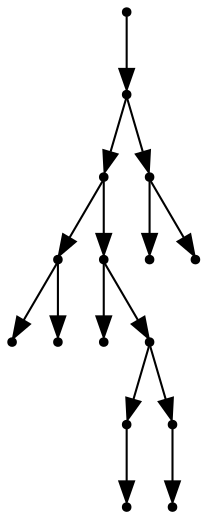 digraph {
  15 [shape=point];
  14 [shape=point];
  10 [shape=point];
  2 [shape=point];
  0 [shape=point];
  1 [shape=point];
  9 [shape=point];
  3 [shape=point];
  8 [shape=point];
  5 [shape=point];
  4 [shape=point];
  7 [shape=point];
  6 [shape=point];
  13 [shape=point];
  11 [shape=point];
  12 [shape=point];
15 -> 14;
14 -> 10;
10 -> 2;
2 -> 0;
2 -> 1;
10 -> 9;
9 -> 3;
9 -> 8;
8 -> 5;
5 -> 4;
8 -> 7;
7 -> 6;
14 -> 13;
13 -> 11;
13 -> 12;
}
